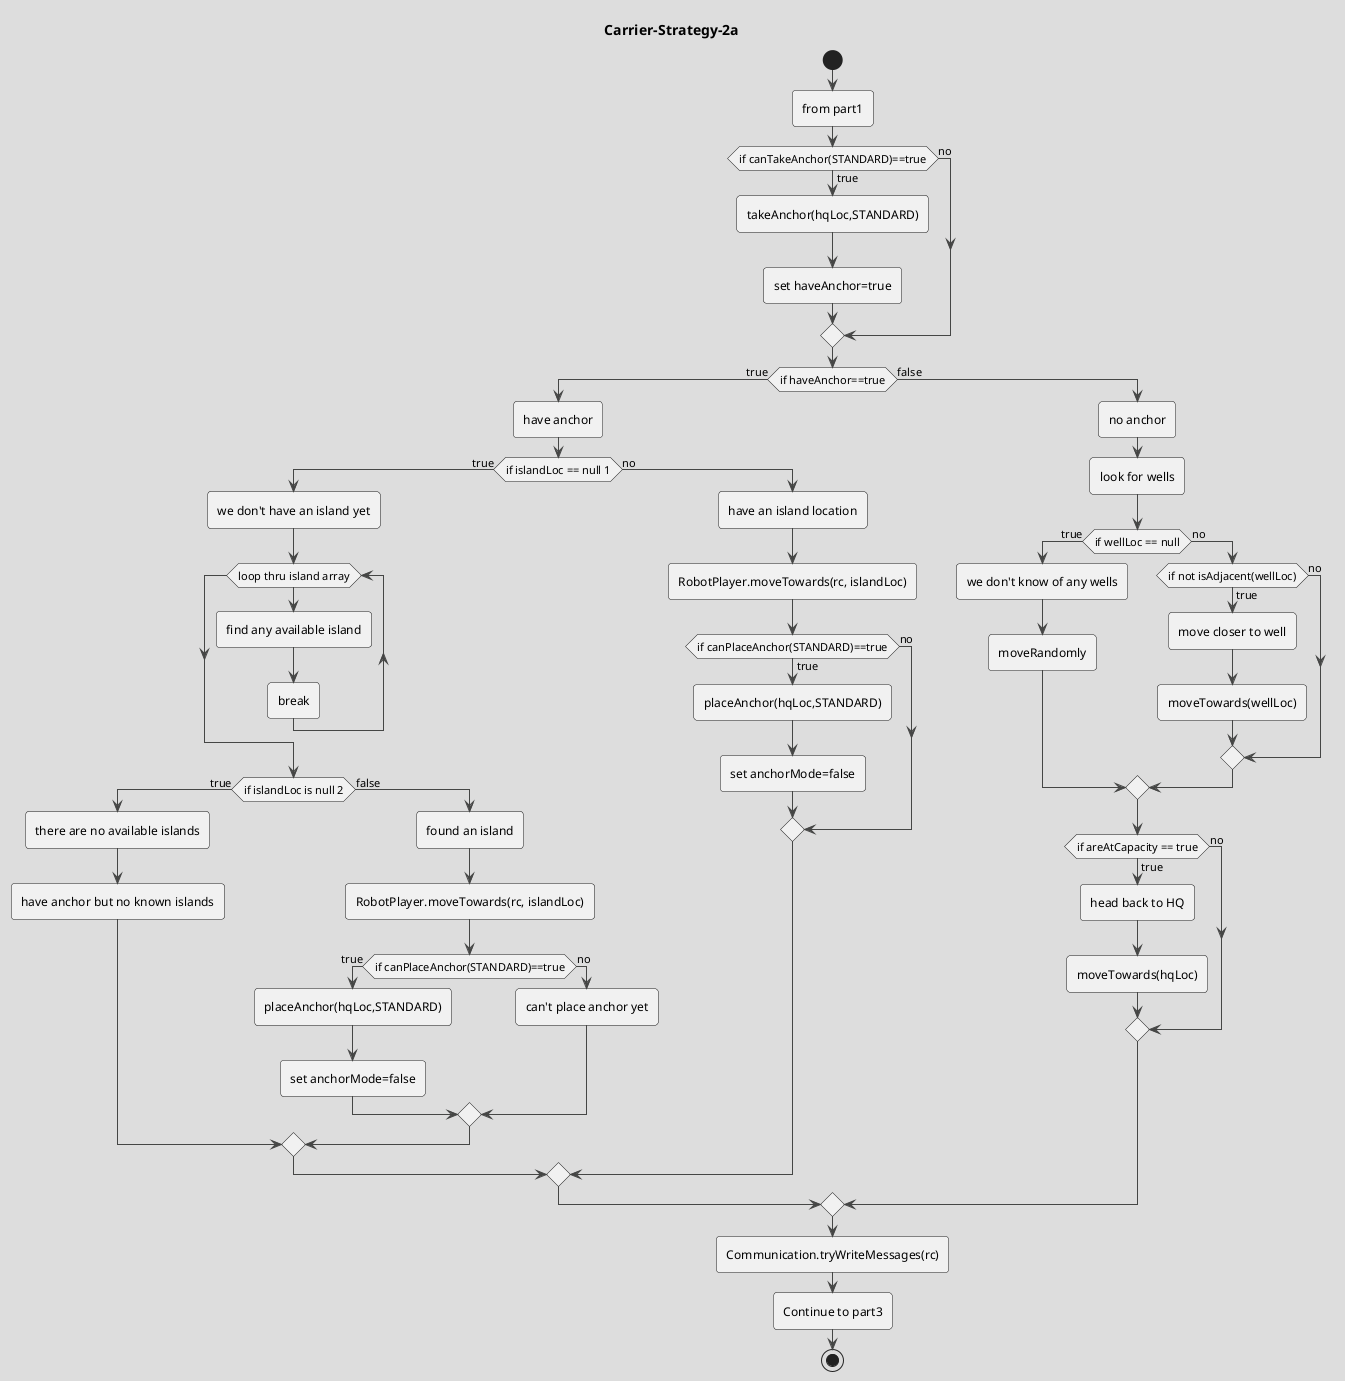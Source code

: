@startuml Carrier-Strategy-2a
!theme toy 
title Carrier-Strategy-2a
start

:from part1; 

if (if canTakeAnchor(STANDARD)==true) then (true) 
    :takeAnchor(hqLoc,STANDARD); 
    :set haveAnchor=true;
else (no)
endif

if (if haveAnchor==true) then (true) 
    :have anchor;
    if(if islandLoc == null 1) then (true)
        :we don't have an island yet;
        while (loop thru island array)
            :find any available island;
            :break;
        endwhile  
        if(if islandLoc is null 2) then (true)
            :there are no available islands;
            :have anchor but no known islands;
        else (false)
            :found an island;
            :RobotPlayer.moveTowards(rc, islandLoc);
            if (if canPlaceAnchor(STANDARD)==true) then (true) 
                :placeAnchor(hqLoc,STANDARD); 
                :set anchorMode=false;
            else (no)
                :can't place anchor yet;
            endif
        endif
    else (no)
        :have an island location;
        :RobotPlayer.moveTowards(rc, islandLoc);
        if (if canPlaceAnchor(STANDARD)==true) then (true) 
            :placeAnchor(hqLoc,STANDARD); 
            :set anchorMode=false;
        else (no)
        endif
    endif
else (false)
    :no anchor;
    :look for wells;
    if (if wellLoc == null) then (true) 
        :we don't know of any wells; 
        :moveRandomly;
    else (no)
        if (if not isAdjacent(wellLoc)) then (true) 
            :move closer to well; 
            :moveTowards(wellLoc);
        else (no)
        endif
    endif

    if (if areAtCapacity == true) then (true) 
        :head back to HQ; 
        :moveTowards(hqLoc);
    else (no)
    endif
endif 
:Communication.tryWriteMessages(rc);
:Continue to part3; 
stop
@enduml

' else (no)
'     :RobotPlayer.moveTowards(rc, islandLoc);
'     if (if canPlaceAnchor(STANDARD)==true) then (true) 
'         :placeAnchor(hqLoc,STANDARD); 
'         :set anchorMode=false;
'     else (no)
'     endif

' goto lab

' --> "placeholder"

' if "turnCount == 1" then
'   -->[true] "addHeadquarters" as a1
' else
'   if "turnCount == 2" then
'     -->[true] "updateHeadquarters" as a3
'   else
'     if "canBuildAnchor" then
'       -left->[true] "buildAnchor(STANDARD)"
'     else
'       ' while ("numFleetAmplifiersBuilt != 2")
'           ' while ("canCreateAmplifier") 
'             ' :Build Amplifier;            
'           ' endwhile  
'       ' endwhile  
'       ' detach
'       if "canCreateCarrier" then
'         -left->[true] "createRobot(CARRIER)"
'       else
'         if "canCreateLauncher" then
'           -left->[true] "createRobot(LAUNCHER)"
'         else
'           if "canCreateBooster" then
'             -left->[true] "createRobot(BOOSTER)"
'           else
'             if "canCreateDestabilizer" then
'               -left->[true] "createRobot(DESTABILIZER)"
'             else
'               -->[true] "yield (end turn)"
'             endif
'           endif
'         endif
'       endif
'     endif
'   endif
' endif

' :HQ & every robot is called every turn;
' if (if turnCount == 1) then (true) 
' :addHeadquarters; 
' else (no)
' endif
' if (if turnCount == 2) then (true) 
' :updateHeadquarters; 
' else (no)
' endif
' if (if canBuildAnchor) then (true) 
' :buildAnchor(STANDARD); 
' else (no)
' endif
' while ("if numFleetAmplifiersBuilt != 2")
'     while ("if canCreateAmplifier") 
'       :Build Amplifier;            
'     endwhile  
' endwhile  
